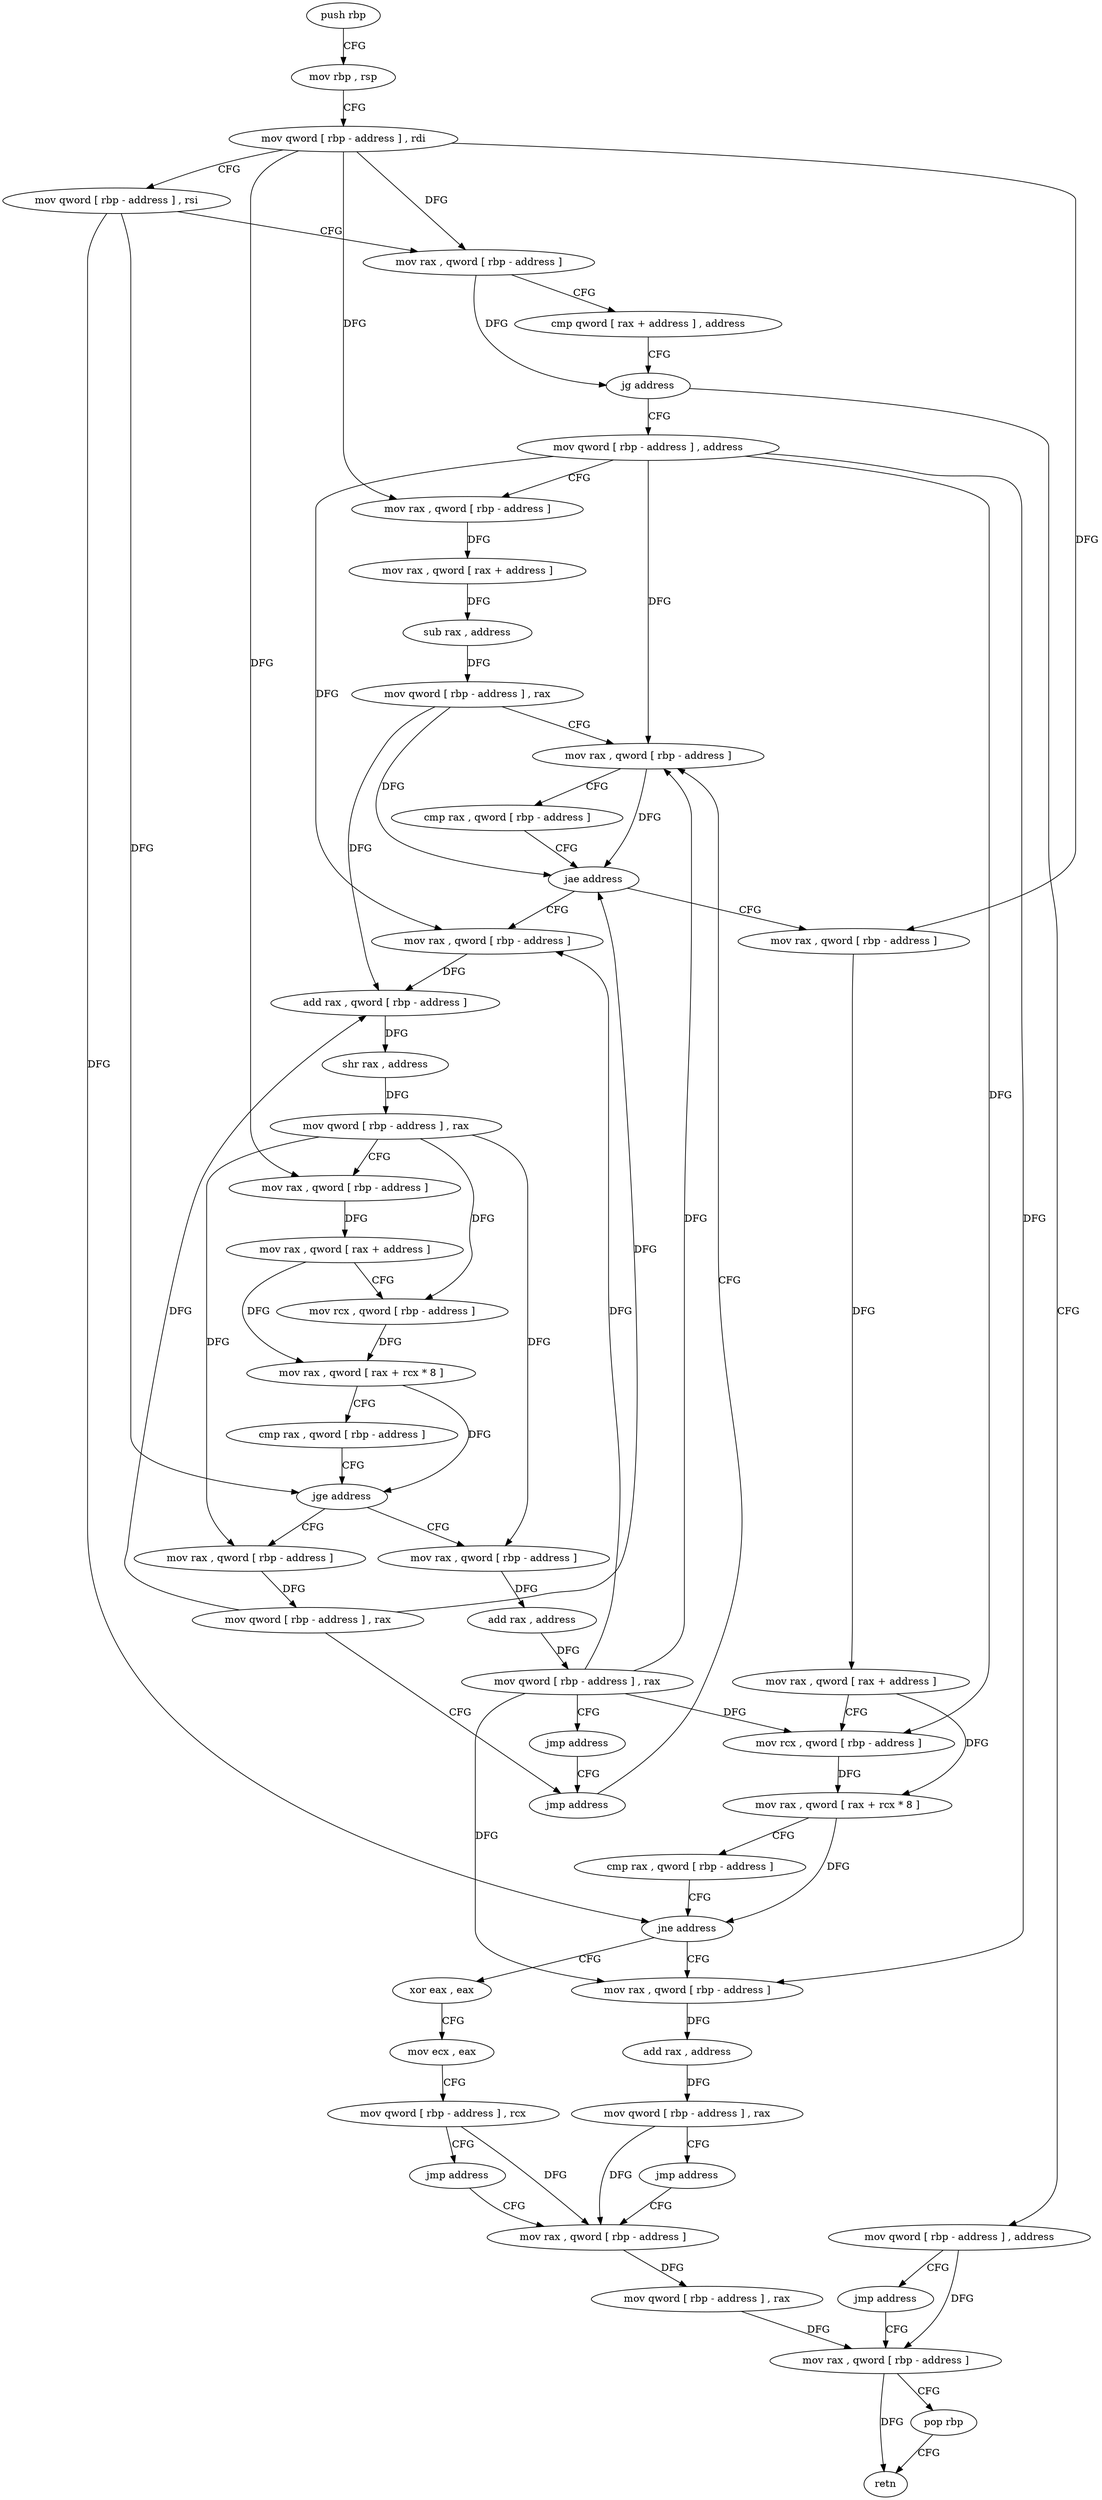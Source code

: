 digraph "func" {
"4278064" [label = "push rbp" ]
"4278065" [label = "mov rbp , rsp" ]
"4278068" [label = "mov qword [ rbp - address ] , rdi" ]
"4278072" [label = "mov qword [ rbp - address ] , rsi" ]
"4278076" [label = "mov rax , qword [ rbp - address ]" ]
"4278080" [label = "cmp qword [ rax + address ] , address" ]
"4278085" [label = "jg address" ]
"4278104" [label = "mov qword [ rbp - address ] , address" ]
"4278091" [label = "mov qword [ rbp - address ] , address" ]
"4278112" [label = "mov rax , qword [ rbp - address ]" ]
"4278116" [label = "mov rax , qword [ rax + address ]" ]
"4278120" [label = "sub rax , address" ]
"4278126" [label = "mov qword [ rbp - address ] , rax" ]
"4278130" [label = "mov rax , qword [ rbp - address ]" ]
"4278099" [label = "jmp address" ]
"4278284" [label = "mov rax , qword [ rbp - address ]" ]
"4278218" [label = "mov rax , qword [ rbp - address ]" ]
"4278222" [label = "mov rax , qword [ rax + address ]" ]
"4278226" [label = "mov rcx , qword [ rbp - address ]" ]
"4278230" [label = "mov rax , qword [ rax + rcx * 8 ]" ]
"4278234" [label = "cmp rax , qword [ rbp - address ]" ]
"4278238" [label = "jne address" ]
"4278263" [label = "xor eax , eax" ]
"4278244" [label = "mov rax , qword [ rbp - address ]" ]
"4278144" [label = "mov rax , qword [ rbp - address ]" ]
"4278148" [label = "add rax , qword [ rbp - address ]" ]
"4278152" [label = "shr rax , address" ]
"4278156" [label = "mov qword [ rbp - address ] , rax" ]
"4278160" [label = "mov rax , qword [ rbp - address ]" ]
"4278164" [label = "mov rax , qword [ rax + address ]" ]
"4278168" [label = "mov rcx , qword [ rbp - address ]" ]
"4278172" [label = "mov rax , qword [ rax + rcx * 8 ]" ]
"4278176" [label = "cmp rax , qword [ rbp - address ]" ]
"4278180" [label = "jge address" ]
"4278205" [label = "mov rax , qword [ rbp - address ]" ]
"4278186" [label = "mov rax , qword [ rbp - address ]" ]
"4278288" [label = "pop rbp" ]
"4278289" [label = "retn" ]
"4278265" [label = "mov ecx , eax" ]
"4278267" [label = "mov qword [ rbp - address ] , rcx" ]
"4278271" [label = "jmp address" ]
"4278276" [label = "mov rax , qword [ rbp - address ]" ]
"4278248" [label = "add rax , address" ]
"4278254" [label = "mov qword [ rbp - address ] , rax" ]
"4278258" [label = "jmp address" ]
"4278209" [label = "mov qword [ rbp - address ] , rax" ]
"4278213" [label = "jmp address" ]
"4278190" [label = "add rax , address" ]
"4278196" [label = "mov qword [ rbp - address ] , rax" ]
"4278200" [label = "jmp address" ]
"4278280" [label = "mov qword [ rbp - address ] , rax" ]
"4278134" [label = "cmp rax , qword [ rbp - address ]" ]
"4278138" [label = "jae address" ]
"4278064" -> "4278065" [ label = "CFG" ]
"4278065" -> "4278068" [ label = "CFG" ]
"4278068" -> "4278072" [ label = "CFG" ]
"4278068" -> "4278076" [ label = "DFG" ]
"4278068" -> "4278112" [ label = "DFG" ]
"4278068" -> "4278218" [ label = "DFG" ]
"4278068" -> "4278160" [ label = "DFG" ]
"4278072" -> "4278076" [ label = "CFG" ]
"4278072" -> "4278238" [ label = "DFG" ]
"4278072" -> "4278180" [ label = "DFG" ]
"4278076" -> "4278080" [ label = "CFG" ]
"4278076" -> "4278085" [ label = "DFG" ]
"4278080" -> "4278085" [ label = "CFG" ]
"4278085" -> "4278104" [ label = "CFG" ]
"4278085" -> "4278091" [ label = "CFG" ]
"4278104" -> "4278112" [ label = "CFG" ]
"4278104" -> "4278130" [ label = "DFG" ]
"4278104" -> "4278226" [ label = "DFG" ]
"4278104" -> "4278144" [ label = "DFG" ]
"4278104" -> "4278244" [ label = "DFG" ]
"4278091" -> "4278099" [ label = "CFG" ]
"4278091" -> "4278284" [ label = "DFG" ]
"4278112" -> "4278116" [ label = "DFG" ]
"4278116" -> "4278120" [ label = "DFG" ]
"4278120" -> "4278126" [ label = "DFG" ]
"4278126" -> "4278130" [ label = "CFG" ]
"4278126" -> "4278138" [ label = "DFG" ]
"4278126" -> "4278148" [ label = "DFG" ]
"4278130" -> "4278134" [ label = "CFG" ]
"4278130" -> "4278138" [ label = "DFG" ]
"4278099" -> "4278284" [ label = "CFG" ]
"4278284" -> "4278288" [ label = "CFG" ]
"4278284" -> "4278289" [ label = "DFG" ]
"4278218" -> "4278222" [ label = "DFG" ]
"4278222" -> "4278226" [ label = "CFG" ]
"4278222" -> "4278230" [ label = "DFG" ]
"4278226" -> "4278230" [ label = "DFG" ]
"4278230" -> "4278234" [ label = "CFG" ]
"4278230" -> "4278238" [ label = "DFG" ]
"4278234" -> "4278238" [ label = "CFG" ]
"4278238" -> "4278263" [ label = "CFG" ]
"4278238" -> "4278244" [ label = "CFG" ]
"4278263" -> "4278265" [ label = "CFG" ]
"4278244" -> "4278248" [ label = "DFG" ]
"4278144" -> "4278148" [ label = "DFG" ]
"4278148" -> "4278152" [ label = "DFG" ]
"4278152" -> "4278156" [ label = "DFG" ]
"4278156" -> "4278160" [ label = "CFG" ]
"4278156" -> "4278168" [ label = "DFG" ]
"4278156" -> "4278205" [ label = "DFG" ]
"4278156" -> "4278186" [ label = "DFG" ]
"4278160" -> "4278164" [ label = "DFG" ]
"4278164" -> "4278168" [ label = "CFG" ]
"4278164" -> "4278172" [ label = "DFG" ]
"4278168" -> "4278172" [ label = "DFG" ]
"4278172" -> "4278176" [ label = "CFG" ]
"4278172" -> "4278180" [ label = "DFG" ]
"4278176" -> "4278180" [ label = "CFG" ]
"4278180" -> "4278205" [ label = "CFG" ]
"4278180" -> "4278186" [ label = "CFG" ]
"4278205" -> "4278209" [ label = "DFG" ]
"4278186" -> "4278190" [ label = "DFG" ]
"4278288" -> "4278289" [ label = "CFG" ]
"4278265" -> "4278267" [ label = "CFG" ]
"4278267" -> "4278271" [ label = "CFG" ]
"4278267" -> "4278276" [ label = "DFG" ]
"4278271" -> "4278276" [ label = "CFG" ]
"4278276" -> "4278280" [ label = "DFG" ]
"4278248" -> "4278254" [ label = "DFG" ]
"4278254" -> "4278258" [ label = "CFG" ]
"4278254" -> "4278276" [ label = "DFG" ]
"4278258" -> "4278276" [ label = "CFG" ]
"4278209" -> "4278213" [ label = "CFG" ]
"4278209" -> "4278138" [ label = "DFG" ]
"4278209" -> "4278148" [ label = "DFG" ]
"4278213" -> "4278130" [ label = "CFG" ]
"4278190" -> "4278196" [ label = "DFG" ]
"4278196" -> "4278200" [ label = "CFG" ]
"4278196" -> "4278130" [ label = "DFG" ]
"4278196" -> "4278226" [ label = "DFG" ]
"4278196" -> "4278144" [ label = "DFG" ]
"4278196" -> "4278244" [ label = "DFG" ]
"4278200" -> "4278213" [ label = "CFG" ]
"4278280" -> "4278284" [ label = "DFG" ]
"4278134" -> "4278138" [ label = "CFG" ]
"4278138" -> "4278218" [ label = "CFG" ]
"4278138" -> "4278144" [ label = "CFG" ]
}
